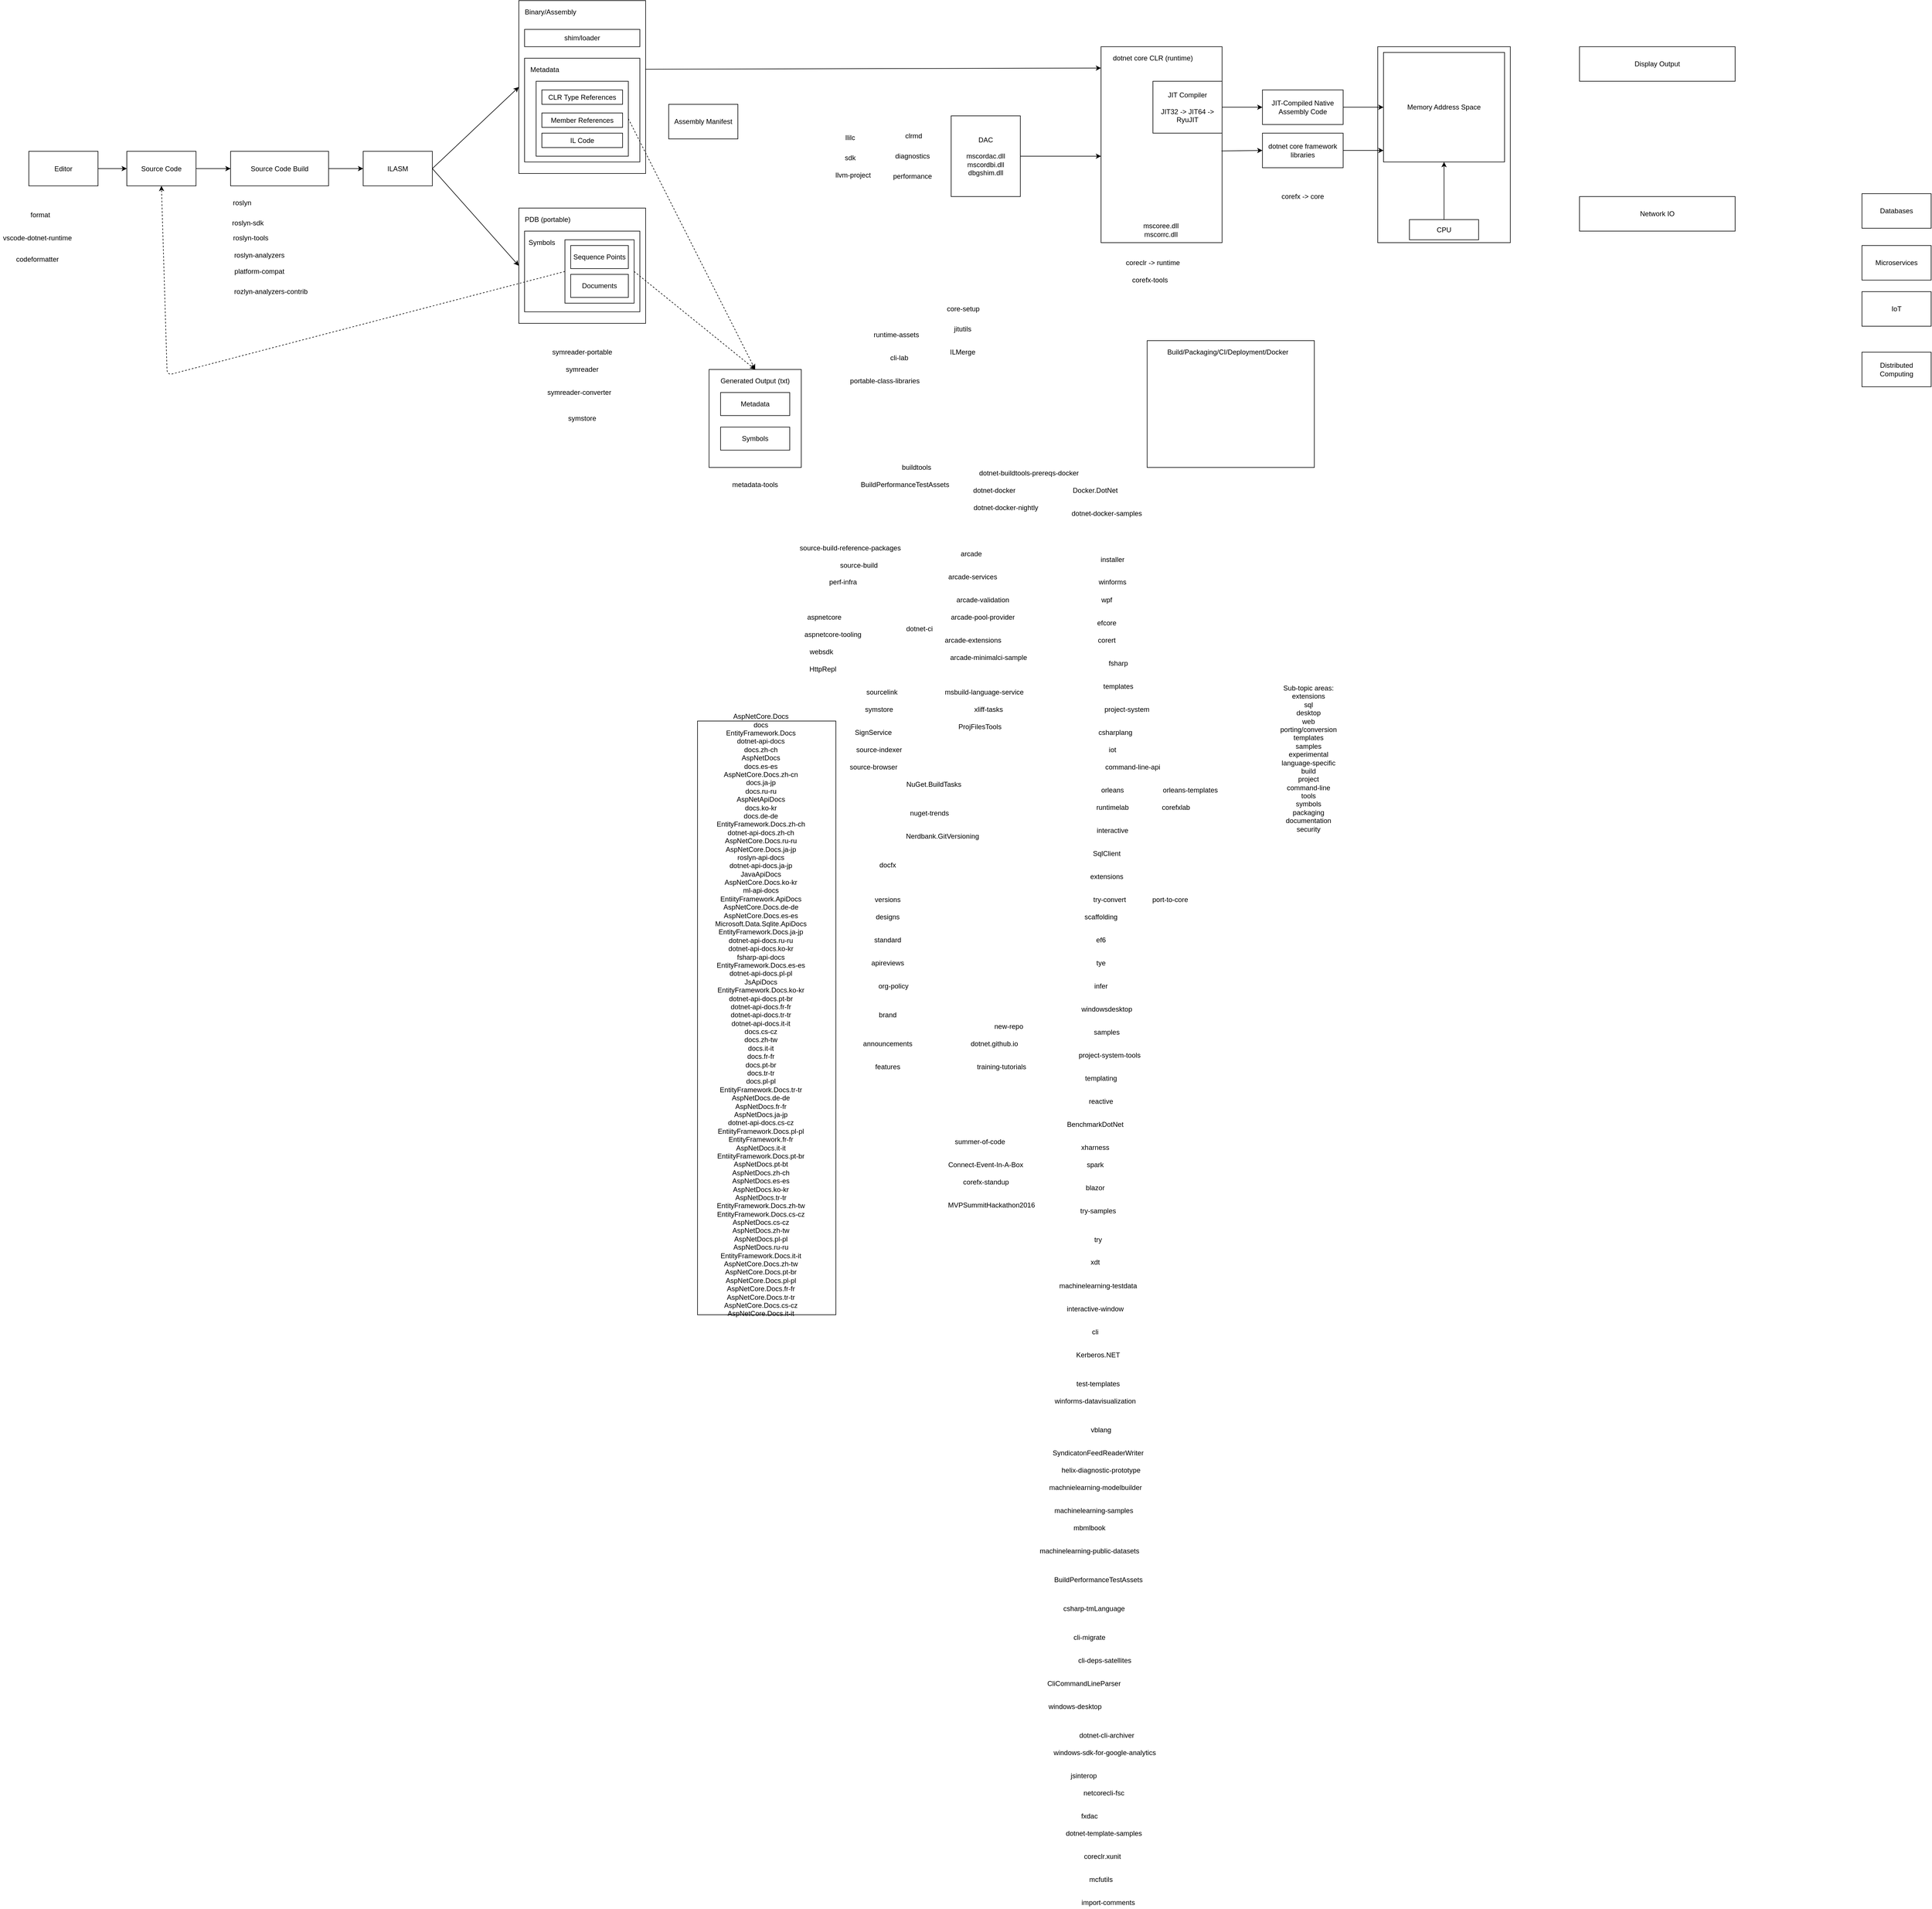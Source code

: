 <mxfile version="12.4.2" type="device" pages="1"><diagram id="MCSVuB40MUfM39-_qYj8" name="Page-1"><mxGraphModel dx="4246" dy="630" grid="1" gridSize="10" guides="1" tooltips="1" connect="1" arrows="1" fold="1" page="1" pageScale="1" pageWidth="3300" pageHeight="2339" math="0" shadow="0"><root><mxCell id="0"/><mxCell id="1" parent="0"/><mxCell id="ASfSa3JjtXfdrCVjgkjR-31" value="" style="rounded=0;whiteSpace=wrap;html=1;" parent="1" vertex="1"><mxGeometry x="680" y="800" width="160" height="170" as="geometry"/></mxCell><mxCell id="Yzj3fPuAj37t6CbQTRJQ-1" value="&lt;br&gt;" style="rounded=0;whiteSpace=wrap;html=1;" parent="1" vertex="1"><mxGeometry x="350" y="160" width="220" height="300" as="geometry"/></mxCell><mxCell id="Yzj3fPuAj37t6CbQTRJQ-2" value="Binary/Assembly" style="text;html=1;strokeColor=none;fillColor=none;align=center;verticalAlign=middle;whiteSpace=wrap;rounded=0;" parent="1" vertex="1"><mxGeometry x="360" y="170" width="90" height="20" as="geometry"/></mxCell><mxCell id="Yzj3fPuAj37t6CbQTRJQ-3" value="" style="rounded=0;whiteSpace=wrap;html=1;" parent="1" vertex="1"><mxGeometry x="360" y="260" width="200" height="180" as="geometry"/></mxCell><mxCell id="Yzj3fPuAj37t6CbQTRJQ-4" value="symreader-portable" style="text;html=1;strokeColor=none;fillColor=none;align=center;verticalAlign=middle;whiteSpace=wrap;rounded=0;" parent="1" vertex="1"><mxGeometry x="390" y="760" width="140" height="20" as="geometry"/></mxCell><mxCell id="Yzj3fPuAj37t6CbQTRJQ-5" value="" style="rounded=0;whiteSpace=wrap;html=1;" parent="1" vertex="1"><mxGeometry x="350" y="520" width="220" height="200" as="geometry"/></mxCell><mxCell id="Yzj3fPuAj37t6CbQTRJQ-6" value="" style="rounded=0;whiteSpace=wrap;html=1;" parent="1" vertex="1"><mxGeometry x="1360" y="240" width="210" height="340" as="geometry"/></mxCell><mxCell id="Yzj3fPuAj37t6CbQTRJQ-7" value="dotnet core CLR (runtime)" style="text;html=1;strokeColor=none;fillColor=none;align=center;verticalAlign=middle;whiteSpace=wrap;rounded=0;" parent="1" vertex="1"><mxGeometry x="1370" y="250" width="160" height="20" as="geometry"/></mxCell><mxCell id="Yzj3fPuAj37t6CbQTRJQ-8" value="clrmd" style="text;html=1;strokeColor=none;fillColor=none;align=center;verticalAlign=middle;whiteSpace=wrap;rounded=0;" parent="1" vertex="1"><mxGeometry x="985" y="385" width="100" height="20" as="geometry"/></mxCell><mxCell id="Yzj3fPuAj37t6CbQTRJQ-9" value="DAC&lt;br&gt;&lt;br&gt;mscordac.dll&lt;br&gt;mscordbi.dll&lt;br&gt;dbgshim.dll" style="rounded=0;whiteSpace=wrap;html=1;" parent="1" vertex="1"><mxGeometry x="1100" y="360" width="120" height="140" as="geometry"/></mxCell><mxCell id="ASfSa3JjtXfdrCVjgkjR-1" value="" style="rounded=0;whiteSpace=wrap;html=1;" parent="1" vertex="1"><mxGeometry x="360" y="560" width="200" height="140" as="geometry"/></mxCell><mxCell id="ASfSa3JjtXfdrCVjgkjR-2" value="PDB (portable)" style="text;html=1;strokeColor=none;fillColor=none;align=center;verticalAlign=middle;whiteSpace=wrap;rounded=0;" parent="1" vertex="1"><mxGeometry x="350" y="530" width="100" height="20" as="geometry"/></mxCell><mxCell id="ASfSa3JjtXfdrCVjgkjR-3" value="Metadata" style="text;html=1;strokeColor=none;fillColor=none;align=center;verticalAlign=middle;whiteSpace=wrap;rounded=0;" parent="1" vertex="1"><mxGeometry x="370" y="270" width="50" height="20" as="geometry"/></mxCell><mxCell id="ASfSa3JjtXfdrCVjgkjR-4" value="Symbols" style="text;html=1;strokeColor=none;fillColor=none;align=center;verticalAlign=middle;whiteSpace=wrap;rounded=0;" parent="1" vertex="1"><mxGeometry x="370" y="570" width="40" height="20" as="geometry"/></mxCell><mxCell id="ASfSa3JjtXfdrCVjgkjR-7" value="roslyn" style="text;html=1;strokeColor=none;fillColor=none;align=center;verticalAlign=middle;whiteSpace=wrap;rounded=0;" parent="1" vertex="1"><mxGeometry x="-150" y="501" width="40" height="20" as="geometry"/></mxCell><mxCell id="ASfSa3JjtXfdrCVjgkjR-10" value="ILASM" style="rounded=0;whiteSpace=wrap;html=1;" parent="1" vertex="1"><mxGeometry x="80" y="421.5" width="120" height="60" as="geometry"/></mxCell><mxCell id="ASfSa3JjtXfdrCVjgkjR-11" value="" style="endArrow=classic;html=1;exitX=1;exitY=0.5;exitDx=0;exitDy=0;entryX=0;entryY=0.5;entryDx=0;entryDy=0;" parent="1" source="ASfSa3JjtXfdrCVjgkjR-10" target="Yzj3fPuAj37t6CbQTRJQ-1" edge="1"><mxGeometry width="50" height="50" relative="1" as="geometry"><mxPoint x="200" y="380" as="sourcePoint"/><mxPoint x="250" y="330" as="targetPoint"/></mxGeometry></mxCell><mxCell id="ASfSa3JjtXfdrCVjgkjR-12" value="" style="endArrow=classic;html=1;exitX=1;exitY=0.5;exitDx=0;exitDy=0;entryX=0;entryY=0.5;entryDx=0;entryDy=0;" parent="1" source="ASfSa3JjtXfdrCVjgkjR-10" target="Yzj3fPuAj37t6CbQTRJQ-5" edge="1"><mxGeometry width="50" height="50" relative="1" as="geometry"><mxPoint x="190" y="640" as="sourcePoint"/><mxPoint x="240" y="590" as="targetPoint"/></mxGeometry></mxCell><mxCell id="ASfSa3JjtXfdrCVjgkjR-13" value="metadata-tools" style="text;html=1;strokeColor=none;fillColor=none;align=center;verticalAlign=middle;whiteSpace=wrap;rounded=0;" parent="1" vertex="1"><mxGeometry x="710" y="990" width="100" height="20" as="geometry"/></mxCell><mxCell id="ASfSa3JjtXfdrCVjgkjR-14" value="symreader" style="text;html=1;strokeColor=none;fillColor=none;align=center;verticalAlign=middle;whiteSpace=wrap;rounded=0;" parent="1" vertex="1"><mxGeometry x="420" y="790" width="80" height="20" as="geometry"/></mxCell><mxCell id="ASfSa3JjtXfdrCVjgkjR-15" value="Source Code" style="rounded=0;whiteSpace=wrap;html=1;" parent="1" vertex="1"><mxGeometry x="-330" y="421.5" width="120" height="60" as="geometry"/></mxCell><mxCell id="ASfSa3JjtXfdrCVjgkjR-16" value="" style="endArrow=classic;html=1;exitX=1;exitY=0.5;exitDx=0;exitDy=0;entryX=0;entryY=0.5;entryDx=0;entryDy=0;" parent="1" source="ASfSa3JjtXfdrCVjgkjR-15" target="1J_O-ZmqL0qOSBfaC2dY-19" edge="1"><mxGeometry width="50" height="50" relative="1" as="geometry"><mxPoint y="590" as="sourcePoint"/><mxPoint x="-150" y="450" as="targetPoint"/></mxGeometry></mxCell><mxCell id="ASfSa3JjtXfdrCVjgkjR-20" value="" style="group" parent="1" vertex="1" connectable="0"><mxGeometry x="430" y="575" width="120" height="110" as="geometry"/></mxCell><mxCell id="ASfSa3JjtXfdrCVjgkjR-19" value="" style="rounded=0;whiteSpace=wrap;html=1;" parent="ASfSa3JjtXfdrCVjgkjR-20" vertex="1"><mxGeometry width="120" height="110" as="geometry"/></mxCell><mxCell id="ASfSa3JjtXfdrCVjgkjR-17" value="Sequence Points" style="rounded=0;whiteSpace=wrap;html=1;" parent="ASfSa3JjtXfdrCVjgkjR-20" vertex="1"><mxGeometry x="10" y="10" width="100" height="40" as="geometry"/></mxCell><mxCell id="ASfSa3JjtXfdrCVjgkjR-18" value="Documents" style="rounded=0;whiteSpace=wrap;html=1;" parent="ASfSa3JjtXfdrCVjgkjR-20" vertex="1"><mxGeometry x="10" y="60" width="100" height="40" as="geometry"/></mxCell><mxCell id="ASfSa3JjtXfdrCVjgkjR-21" value="" style="endArrow=classic;html=1;exitX=0;exitY=0.5;exitDx=0;exitDy=0;entryX=0.5;entryY=1;entryDx=0;entryDy=0;dashed=1;" parent="1" source="ASfSa3JjtXfdrCVjgkjR-19" target="ASfSa3JjtXfdrCVjgkjR-15" edge="1"><mxGeometry width="50" height="50" relative="1" as="geometry"><mxPoint x="80" y="700" as="sourcePoint"/><mxPoint x="130" y="650" as="targetPoint"/><Array as="points"><mxPoint x="-260" y="810"/></Array></mxGeometry></mxCell><mxCell id="ASfSa3JjtXfdrCVjgkjR-26" value="" style="group" parent="1" vertex="1" connectable="0"><mxGeometry x="380" y="300" width="160" height="130" as="geometry"/></mxCell><mxCell id="ASfSa3JjtXfdrCVjgkjR-25" value="" style="rounded=0;whiteSpace=wrap;html=1;" parent="ASfSa3JjtXfdrCVjgkjR-26" vertex="1"><mxGeometry width="160" height="130" as="geometry"/></mxCell><mxCell id="ASfSa3JjtXfdrCVjgkjR-22" value="CLR Type References" style="rounded=0;whiteSpace=wrap;html=1;" parent="ASfSa3JjtXfdrCVjgkjR-26" vertex="1"><mxGeometry x="10" y="15" width="140" height="25" as="geometry"/></mxCell><mxCell id="ASfSa3JjtXfdrCVjgkjR-23" value="Member References" style="rounded=0;whiteSpace=wrap;html=1;" parent="ASfSa3JjtXfdrCVjgkjR-26" vertex="1"><mxGeometry x="10" y="55" width="140" height="25" as="geometry"/></mxCell><mxCell id="ASfSa3JjtXfdrCVjgkjR-24" value="IL Code" style="rounded=0;whiteSpace=wrap;html=1;" parent="ASfSa3JjtXfdrCVjgkjR-26" vertex="1"><mxGeometry x="10" y="90" width="140" height="25" as="geometry"/></mxCell><mxCell id="ASfSa3JjtXfdrCVjgkjR-27" value="Editor" style="rounded=0;whiteSpace=wrap;html=1;" parent="1" vertex="1"><mxGeometry x="-500" y="421.5" width="120" height="60" as="geometry"/></mxCell><mxCell id="ASfSa3JjtXfdrCVjgkjR-28" value="" style="endArrow=classic;html=1;exitX=1;exitY=0.5;exitDx=0;exitDy=0;entryX=0;entryY=0.5;entryDx=0;entryDy=0;" parent="1" source="ASfSa3JjtXfdrCVjgkjR-27" target="ASfSa3JjtXfdrCVjgkjR-15" edge="1"><mxGeometry width="50" height="50" relative="1" as="geometry"><mxPoint x="-370" y="581.5" as="sourcePoint"/><mxPoint x="-320" y="531.5" as="targetPoint"/></mxGeometry></mxCell><mxCell id="ASfSa3JjtXfdrCVjgkjR-29" value="Metadata" style="rounded=0;whiteSpace=wrap;html=1;" parent="1" vertex="1"><mxGeometry x="700" y="840" width="120" height="40" as="geometry"/></mxCell><mxCell id="ASfSa3JjtXfdrCVjgkjR-30" value="Symbols" style="rounded=0;whiteSpace=wrap;html=1;" parent="1" vertex="1"><mxGeometry x="700" y="900" width="120" height="40" as="geometry"/></mxCell><mxCell id="ASfSa3JjtXfdrCVjgkjR-32" value="Generated Output (txt)" style="text;html=1;strokeColor=none;fillColor=none;align=center;verticalAlign=middle;whiteSpace=wrap;rounded=0;" parent="1" vertex="1"><mxGeometry x="690" y="810" width="140" height="20" as="geometry"/></mxCell><mxCell id="ASfSa3JjtXfdrCVjgkjR-33" value="" style="endArrow=classic;html=1;entryX=0.5;entryY=0;entryDx=0;entryDy=0;exitX=1;exitY=0.5;exitDx=0;exitDy=0;dashed=1;" parent="1" source="ASfSa3JjtXfdrCVjgkjR-19" target="ASfSa3JjtXfdrCVjgkjR-31" edge="1"><mxGeometry width="50" height="50" relative="1" as="geometry"><mxPoint x="650" y="740" as="sourcePoint"/><mxPoint x="700" y="690" as="targetPoint"/></mxGeometry></mxCell><mxCell id="ASfSa3JjtXfdrCVjgkjR-34" value="" style="endArrow=classic;html=1;exitX=1;exitY=0.5;exitDx=0;exitDy=0;entryX=0.5;entryY=0;entryDx=0;entryDy=0;dashed=1;" parent="1" source="ASfSa3JjtXfdrCVjgkjR-25" target="ASfSa3JjtXfdrCVjgkjR-31" edge="1"><mxGeometry width="50" height="50" relative="1" as="geometry"><mxPoint x="700" y="650" as="sourcePoint"/><mxPoint x="750" y="600" as="targetPoint"/></mxGeometry></mxCell><mxCell id="ASfSa3JjtXfdrCVjgkjR-37" value="coreclr -&amp;gt; runtime" style="text;html=1;strokeColor=none;fillColor=none;align=center;verticalAlign=middle;whiteSpace=wrap;rounded=0;" parent="1" vertex="1"><mxGeometry x="1400" y="605" width="100" height="20" as="geometry"/></mxCell><mxCell id="ASfSa3JjtXfdrCVjgkjR-38" value="corefx -&amp;gt; core" style="text;html=1;strokeColor=none;fillColor=none;align=center;verticalAlign=middle;whiteSpace=wrap;rounded=0;" parent="1" vertex="1"><mxGeometry x="1665" y="490" width="90" height="20" as="geometry"/></mxCell><mxCell id="ASfSa3JjtXfdrCVjgkjR-39" value="sdk" style="text;html=1;strokeColor=none;fillColor=none;align=center;verticalAlign=middle;whiteSpace=wrap;rounded=0;" parent="1" vertex="1"><mxGeometry x="904.5" y="422.5" width="40" height="20" as="geometry"/></mxCell><mxCell id="ASfSa3JjtXfdrCVjgkjR-40" value="roslyn-sdk" style="text;html=1;strokeColor=none;fillColor=none;align=center;verticalAlign=middle;whiteSpace=wrap;rounded=0;" parent="1" vertex="1"><mxGeometry x="-150" y="536" width="60" height="20" as="geometry"/></mxCell><mxCell id="ASfSa3JjtXfdrCVjgkjR-43" value="diagnostics" style="text;html=1;strokeColor=none;fillColor=none;align=center;verticalAlign=middle;whiteSpace=wrap;rounded=0;" parent="1" vertex="1"><mxGeometry x="1012.5" y="425" width="40" height="10" as="geometry"/></mxCell><mxCell id="ASfSa3JjtXfdrCVjgkjR-44" value="llvm-project" style="text;html=1;strokeColor=none;fillColor=none;align=center;verticalAlign=middle;whiteSpace=wrap;rounded=0;" parent="1" vertex="1"><mxGeometry x="890" y="452.5" width="80" height="20" as="geometry"/></mxCell><mxCell id="ASfSa3JjtXfdrCVjgkjR-45" value="roslyn-tools" style="text;html=1;strokeColor=none;fillColor=none;align=center;verticalAlign=middle;whiteSpace=wrap;rounded=0;" parent="1" vertex="1"><mxGeometry x="-150" y="561.5" width="70" height="20" as="geometry"/></mxCell><mxCell id="ASfSa3JjtXfdrCVjgkjR-46" value="corefx-tools" style="text;html=1;strokeColor=none;fillColor=none;align=center;verticalAlign=middle;whiteSpace=wrap;rounded=0;" parent="1" vertex="1"><mxGeometry x="1405" y="635" width="80" height="20" as="geometry"/></mxCell><mxCell id="ASfSa3JjtXfdrCVjgkjR-47" value="symstore" style="text;html=1;strokeColor=none;fillColor=none;align=center;verticalAlign=middle;whiteSpace=wrap;rounded=0;" parent="1" vertex="1"><mxGeometry x="440" y="875" width="40" height="20" as="geometry"/></mxCell><mxCell id="ASfSa3JjtXfdrCVjgkjR-48" value="arcade" style="text;html=1;strokeColor=none;fillColor=none;align=center;verticalAlign=middle;whiteSpace=wrap;rounded=0;" parent="1" vertex="1"><mxGeometry x="1100" y="1110" width="70" height="20" as="geometry"/></mxCell><mxCell id="ASfSa3JjtXfdrCVjgkjR-49" value="source-build" style="text;html=1;strokeColor=none;fillColor=none;align=center;verticalAlign=middle;whiteSpace=wrap;rounded=0;" parent="1" vertex="1"><mxGeometry x="900" y="1130" width="80" height="20" as="geometry"/></mxCell><mxCell id="ASfSa3JjtXfdrCVjgkjR-50" value="dotnet-buildtools-prereqs-docker" style="text;html=1;strokeColor=none;fillColor=none;align=center;verticalAlign=middle;whiteSpace=wrap;rounded=0;" parent="1" vertex="1"><mxGeometry x="1130" y="970" width="210" height="20" as="geometry"/></mxCell><mxCell id="ASfSa3JjtXfdrCVjgkjR-51" value="dotnet-docker" style="text;html=1;strokeColor=none;fillColor=none;align=center;verticalAlign=middle;whiteSpace=wrap;rounded=0;" parent="1" vertex="1"><mxGeometry x="1130" y="1000" width="90" height="20" as="geometry"/></mxCell><mxCell id="ASfSa3JjtXfdrCVjgkjR-52" value="dotnet-docker-nightly" style="text;html=1;strokeColor=none;fillColor=none;align=center;verticalAlign=middle;whiteSpace=wrap;rounded=0;" parent="1" vertex="1"><mxGeometry x="1130" y="1030" width="130" height="20" as="geometry"/></mxCell><mxCell id="ASfSa3JjtXfdrCVjgkjR-53" value="arcade-services" style="text;html=1;strokeColor=none;fillColor=none;align=center;verticalAlign=middle;whiteSpace=wrap;rounded=0;" parent="1" vertex="1"><mxGeometry x="1085" y="1150" width="105" height="20" as="geometry"/></mxCell><mxCell id="ASfSa3JjtXfdrCVjgkjR-54" value="arcade-validation" style="text;html=1;strokeColor=none;fillColor=none;align=center;verticalAlign=middle;whiteSpace=wrap;rounded=0;" parent="1" vertex="1"><mxGeometry x="1090" y="1190" width="130" height="20" as="geometry"/></mxCell><mxCell id="ASfSa3JjtXfdrCVjgkjR-55" value="arcade-pool-provider" style="text;html=1;strokeColor=none;fillColor=none;align=center;verticalAlign=middle;whiteSpace=wrap;rounded=0;" parent="1" vertex="1"><mxGeometry x="1090" y="1220" width="130" height="20" as="geometry"/></mxCell><mxCell id="ASfSa3JjtXfdrCVjgkjR-56" value="arcade-extensions" style="text;html=1;strokeColor=none;fillColor=none;align=center;verticalAlign=middle;whiteSpace=wrap;rounded=0;" parent="1" vertex="1"><mxGeometry x="1067.5" y="1260" width="140" height="20" as="geometry"/></mxCell><mxCell id="ASfSa3JjtXfdrCVjgkjR-57" value="Docker.DotNet" style="text;html=1;strokeColor=none;fillColor=none;align=center;verticalAlign=middle;whiteSpace=wrap;rounded=0;" parent="1" vertex="1"><mxGeometry x="1300" y="1000" width="100" height="20" as="geometry"/></mxCell><mxCell id="ASfSa3JjtXfdrCVjgkjR-58" value="dotnet-docker-samples" style="text;html=1;strokeColor=none;fillColor=none;align=center;verticalAlign=middle;whiteSpace=wrap;rounded=0;" parent="1" vertex="1"><mxGeometry x="1300" y="1040" width="140" height="20" as="geometry"/></mxCell><mxCell id="ASfSa3JjtXfdrCVjgkjR-59" value="arcade-minimalci-sample" style="text;html=1;strokeColor=none;fillColor=none;align=center;verticalAlign=middle;whiteSpace=wrap;rounded=0;" parent="1" vertex="1"><mxGeometry x="1090" y="1290" width="150" height="20" as="geometry"/></mxCell><mxCell id="ASfSa3JjtXfdrCVjgkjR-60" value="buildtools" style="text;html=1;strokeColor=none;fillColor=none;align=center;verticalAlign=middle;whiteSpace=wrap;rounded=0;" parent="1" vertex="1"><mxGeometry x="1020" y="960" width="40" height="20" as="geometry"/></mxCell><mxCell id="ASfSa3JjtXfdrCVjgkjR-61" value="NuGet.BuildTasks" style="text;html=1;strokeColor=none;fillColor=none;align=center;verticalAlign=middle;whiteSpace=wrap;rounded=0;" parent="1" vertex="1"><mxGeometry x="1020" y="1510" width="100" height="20" as="geometry"/></mxCell><mxCell id="ASfSa3JjtXfdrCVjgkjR-62" value="source-build-reference-packages" style="text;html=1;strokeColor=none;fillColor=none;align=center;verticalAlign=middle;whiteSpace=wrap;rounded=0;" parent="1" vertex="1"><mxGeometry x="830" y="1100" width="190" height="20" as="geometry"/></mxCell><mxCell id="ASfSa3JjtXfdrCVjgkjR-63" value="BuildPerformanceTestAssets" style="text;html=1;strokeColor=none;fillColor=none;align=center;verticalAlign=middle;whiteSpace=wrap;rounded=0;" parent="1" vertex="1"><mxGeometry x="970" y="990" width="100" height="20" as="geometry"/></mxCell><mxCell id="ASfSa3JjtXfdrCVjgkjR-64" value="aspnetcore" style="text;html=1;strokeColor=none;fillColor=none;align=center;verticalAlign=middle;whiteSpace=wrap;rounded=0;" parent="1" vertex="1"><mxGeometry x="830" y="1220" width="100" height="20" as="geometry"/></mxCell><mxCell id="ASfSa3JjtXfdrCVjgkjR-65" value="aspnetcore-tooling" style="text;html=1;strokeColor=none;fillColor=none;align=center;verticalAlign=middle;whiteSpace=wrap;rounded=0;" parent="1" vertex="1"><mxGeometry x="840" y="1250" width="110" height="20" as="geometry"/></mxCell><mxCell id="ASfSa3JjtXfdrCVjgkjR-66" value="websdk" style="text;html=1;strokeColor=none;fillColor=none;align=center;verticalAlign=middle;whiteSpace=wrap;rounded=0;" parent="1" vertex="1"><mxGeometry x="840" y="1280" width="70" height="20" as="geometry"/></mxCell><mxCell id="ASfSa3JjtXfdrCVjgkjR-67" value="HttpRepl" style="text;html=1;strokeColor=none;fillColor=none;align=center;verticalAlign=middle;whiteSpace=wrap;rounded=0;" parent="1" vertex="1"><mxGeometry x="840" y="1310" width="75" height="20" as="geometry"/></mxCell><mxCell id="ASfSa3JjtXfdrCVjgkjR-68" value="" style="rounded=0;whiteSpace=wrap;html=1;" parent="1" vertex="1"><mxGeometry x="660" y="1410" width="240" height="1030" as="geometry"/></mxCell><mxCell id="ASfSa3JjtXfdrCVjgkjR-69" value="AspNetCore.Docs&lt;br&gt;docs&lt;br&gt;EntityFramework.Docs&lt;br&gt;dotnet-api-docs&lt;br&gt;docs.zh-ch&lt;br&gt;AspNetDocs&lt;br&gt;docs.es-es&lt;br&gt;AspNetCore.Docs.zh-cn&lt;br&gt;docs.ja-jp&lt;br&gt;docs.ru-ru&lt;br&gt;AspNetApiDocs&lt;br&gt;docs.ko-kr&lt;br&gt;docs.de-de&lt;br&gt;EntityFramework.Docs.zh-ch&lt;br&gt;dotnet-api-docs.zh-ch&lt;br&gt;AspNetCore.Docs.ru-ru&lt;br&gt;AspNetCore.Docs.ja-jp&lt;br&gt;roslyn-api-docs&lt;br&gt;dotnet-api-docs.ja-jp&lt;br&gt;JavaApiDocs&lt;br&gt;AspNetCore.Docs.ko-kr&lt;br&gt;ml-api-docs&lt;br&gt;EntiityFramework.ApiDocs&lt;br&gt;AspNetCore.Docs.de-de&lt;br&gt;AspNetCore.Docs.es-es&lt;br&gt;Microsoft.Data.Sqlite.ApiDocs&lt;br&gt;EntityFramework.Docs.ja-jp&lt;br&gt;dotnet-api-docs.ru-ru&lt;br&gt;dotnet-api-docs.ko-kr&lt;br&gt;fsharp-api-docs&lt;br&gt;EntityFramework.Docs.es-es&lt;br&gt;dotnet-api-docs.pl-pl&lt;br&gt;JsApiDocs&lt;br&gt;EntityFramework.Docs.ko-kr&lt;br&gt;dotnet-api-docs.pt-br&lt;br&gt;dotnet-api-docs.fr-fr&lt;br&gt;dotnet-api-docs.tr-tr&lt;br&gt;dotnet-api-docs.it-it&lt;br&gt;docs.cs-cz&lt;br&gt;docs.zh-tw&lt;br&gt;docs.it-it&lt;br&gt;docs.fr-fr&lt;br&gt;docs.pt-br&lt;br&gt;docs.tr-tr&lt;br&gt;docs.pl-pl&lt;br&gt;EntityFramework.Docs.tr-tr&lt;br&gt;AspNetDocs.de-de&lt;br&gt;AspNetDocs.fr-fr&lt;br&gt;AspNetDocs.ja-jp&lt;br&gt;dotnet-api-docs.cs-cz&lt;br&gt;EntiityFramework.Docs.pl-pl&lt;br&gt;EntityFramework.fr-fr&lt;br&gt;AspNetDocs.it-it&lt;br&gt;EntiityFramework.Docs.pt-br&lt;br&gt;AspNetDocs.pt-bt&lt;br&gt;AspNetDocs.zh-ch&lt;br&gt;AspNetDocs.es-es&lt;br&gt;AspNetDocs.ko-kr&lt;br&gt;AspNetDocs.tr-tr&lt;br&gt;EntityFramework.Docs.zh-tw&lt;br&gt;EntityFramework.Docs.cs-cz&lt;br&gt;AspNetDocs.cs-cz&lt;br&gt;AspNetDocs.zh-tw&lt;br&gt;AspNetDocs.pl-pl&lt;br&gt;AspNetDocs.ru-ru&lt;br&gt;EntityFramework.Docs.it-it&lt;br&gt;AspNetCore.Docs.zh-tw&lt;br&gt;AspNetCore.Docs.pt-br&lt;br&gt;AspNetCore.Docs.pl-pl&lt;br&gt;AspNetCore.Docs.fr-fr&lt;br&gt;AspNetCore.Docs.tr-tr&lt;br&gt;AspNetCore.Docs.cs-cz&lt;br&gt;AspNetCore.Docs.it-it" style="text;html=1;strokeColor=none;fillColor=none;align=center;verticalAlign=middle;whiteSpace=wrap;rounded=0;" parent="1" vertex="1"><mxGeometry x="680" y="1430" width="180" height="980" as="geometry"/></mxCell><mxCell id="ASfSa3JjtXfdrCVjgkjR-70" value="docfx" style="text;html=1;strokeColor=none;fillColor=none;align=center;verticalAlign=middle;whiteSpace=wrap;rounded=0;" parent="1" vertex="1"><mxGeometry x="970" y="1650" width="40" height="20" as="geometry"/></mxCell><mxCell id="ASfSa3JjtXfdrCVjgkjR-71" value="installer" style="text;html=1;strokeColor=none;fillColor=none;align=center;verticalAlign=middle;whiteSpace=wrap;rounded=0;" parent="1" vertex="1"><mxGeometry x="1360" y="1120" width="40" height="20" as="geometry"/></mxCell><mxCell id="ASfSa3JjtXfdrCVjgkjR-72" value="winforms" style="text;html=1;strokeColor=none;fillColor=none;align=center;verticalAlign=middle;whiteSpace=wrap;rounded=0;" parent="1" vertex="1"><mxGeometry x="1360" y="1159" width="40" height="20" as="geometry"/></mxCell><mxCell id="ASfSa3JjtXfdrCVjgkjR-73" value="wpf" style="text;html=1;strokeColor=none;fillColor=none;align=center;verticalAlign=middle;whiteSpace=wrap;rounded=0;" parent="1" vertex="1"><mxGeometry x="1350" y="1190" width="40" height="20" as="geometry"/></mxCell><mxCell id="ASfSa3JjtXfdrCVjgkjR-74" value="efcore" style="text;html=1;strokeColor=none;fillColor=none;align=center;verticalAlign=middle;whiteSpace=wrap;rounded=0;" parent="1" vertex="1"><mxGeometry x="1350" y="1230" width="40" height="20" as="geometry"/></mxCell><mxCell id="ASfSa3JjtXfdrCVjgkjR-75" value="corert" style="text;html=1;strokeColor=none;fillColor=none;align=center;verticalAlign=middle;whiteSpace=wrap;rounded=0;" parent="1" vertex="1"><mxGeometry x="1350" y="1260" width="40" height="20" as="geometry"/></mxCell><mxCell id="ASfSa3JjtXfdrCVjgkjR-76" value="msbuild-language-service" style="text;html=1;strokeColor=none;fillColor=none;align=center;verticalAlign=middle;whiteSpace=wrap;rounded=0;" parent="1" vertex="1"><mxGeometry x="1085" y="1350" width="145" height="20" as="geometry"/></mxCell><mxCell id="ASfSa3JjtXfdrCVjgkjR-77" value="roslyn-analyzers" style="text;html=1;strokeColor=none;fillColor=none;align=center;verticalAlign=middle;whiteSpace=wrap;rounded=0;" parent="1" vertex="1"><mxGeometry x="-150" y="591.5" width="100" height="20" as="geometry"/></mxCell><mxCell id="ASfSa3JjtXfdrCVjgkjR-78" value="fsharp" style="text;html=1;strokeColor=none;fillColor=none;align=center;verticalAlign=middle;whiteSpace=wrap;rounded=0;" parent="1" vertex="1"><mxGeometry x="1350" y="1300" width="80" height="20" as="geometry"/></mxCell><mxCell id="ASfSa3JjtXfdrCVjgkjR-79" value="templates" style="text;html=1;strokeColor=none;fillColor=none;align=center;verticalAlign=middle;whiteSpace=wrap;rounded=0;" parent="1" vertex="1"><mxGeometry x="1350" y="1340" width="80" height="20" as="geometry"/></mxCell><mxCell id="ASfSa3JjtXfdrCVjgkjR-80" value="project-system" style="text;html=1;strokeColor=none;fillColor=none;align=center;verticalAlign=middle;whiteSpace=wrap;rounded=0;" parent="1" vertex="1"><mxGeometry x="1350" y="1380" width="110" height="20" as="geometry"/></mxCell><mxCell id="ASfSa3JjtXfdrCVjgkjR-81" value="csharplang" style="text;html=1;strokeColor=none;fillColor=none;align=center;verticalAlign=middle;whiteSpace=wrap;rounded=0;" parent="1" vertex="1"><mxGeometry x="1350" y="1420" width="70" height="20" as="geometry"/></mxCell><mxCell id="ASfSa3JjtXfdrCVjgkjR-82" value="versions" style="text;html=1;strokeColor=none;fillColor=none;align=center;verticalAlign=middle;whiteSpace=wrap;rounded=0;" parent="1" vertex="1"><mxGeometry x="970" y="1710" width="40" height="20" as="geometry"/></mxCell><mxCell id="ASfSa3JjtXfdrCVjgkjR-83" value="nuget-trends" style="text;html=1;strokeColor=none;fillColor=none;align=center;verticalAlign=middle;whiteSpace=wrap;rounded=0;" parent="1" vertex="1"><mxGeometry x="1020" y="1560" width="85" height="20" as="geometry"/></mxCell><mxCell id="ASfSa3JjtXfdrCVjgkjR-84" value="iot" style="text;html=1;strokeColor=none;fillColor=none;align=center;verticalAlign=middle;whiteSpace=wrap;rounded=0;" parent="1" vertex="1"><mxGeometry x="1350" y="1450" width="60" height="20" as="geometry"/></mxCell><mxCell id="ASfSa3JjtXfdrCVjgkjR-85" value="command-line-api" style="text;html=1;strokeColor=none;fillColor=none;align=center;verticalAlign=middle;whiteSpace=wrap;rounded=0;" parent="1" vertex="1"><mxGeometry x="1360" y="1480" width="110" height="20" as="geometry"/></mxCell><mxCell id="ASfSa3JjtXfdrCVjgkjR-86" value="orleans" style="text;html=1;strokeColor=none;fillColor=none;align=center;verticalAlign=middle;whiteSpace=wrap;rounded=0;" parent="1" vertex="1"><mxGeometry x="1360" y="1520" width="40" height="20" as="geometry"/></mxCell><mxCell id="ASfSa3JjtXfdrCVjgkjR-87" value="runtimelab" style="text;html=1;strokeColor=none;fillColor=none;align=center;verticalAlign=middle;whiteSpace=wrap;rounded=0;" parent="1" vertex="1"><mxGeometry x="1360" y="1550" width="40" height="20" as="geometry"/></mxCell><mxCell id="ASfSa3JjtXfdrCVjgkjR-88" value="interactive" style="text;html=1;strokeColor=none;fillColor=none;align=center;verticalAlign=middle;whiteSpace=wrap;rounded=0;" parent="1" vertex="1"><mxGeometry x="1350" y="1590" width="60" height="20" as="geometry"/></mxCell><mxCell id="ASfSa3JjtXfdrCVjgkjR-89" value="SqlClient" style="text;html=1;strokeColor=none;fillColor=none;align=center;verticalAlign=middle;whiteSpace=wrap;rounded=0;" parent="1" vertex="1"><mxGeometry x="1350" y="1630" width="40" height="20" as="geometry"/></mxCell><mxCell id="ASfSa3JjtXfdrCVjgkjR-90" value="performance" style="text;html=1;strokeColor=none;fillColor=none;align=center;verticalAlign=middle;whiteSpace=wrap;rounded=0;" parent="1" vertex="1"><mxGeometry x="1012.5" y="455" width="40" height="20" as="geometry"/></mxCell><mxCell id="ASfSa3JjtXfdrCVjgkjR-91" value="format" style="text;html=1;strokeColor=none;fillColor=none;align=center;verticalAlign=middle;whiteSpace=wrap;rounded=0;" parent="1" vertex="1"><mxGeometry x="-500" y="521.5" width="40" height="20" as="geometry"/></mxCell><mxCell id="ASfSa3JjtXfdrCVjgkjR-93" value="extensions" style="text;html=1;strokeColor=none;fillColor=none;align=center;verticalAlign=middle;whiteSpace=wrap;rounded=0;" parent="1" vertex="1"><mxGeometry x="1350" y="1670" width="40" height="20" as="geometry"/></mxCell><mxCell id="ASfSa3JjtXfdrCVjgkjR-94" value="try-convert" style="text;html=1;strokeColor=none;fillColor=none;align=center;verticalAlign=middle;whiteSpace=wrap;rounded=0;" parent="1" vertex="1"><mxGeometry x="1340" y="1710" width="70" height="20" as="geometry"/></mxCell><mxCell id="ASfSa3JjtXfdrCVjgkjR-95" value="scaffolding" style="text;html=1;strokeColor=none;fillColor=none;align=center;verticalAlign=middle;whiteSpace=wrap;rounded=0;" parent="1" vertex="1"><mxGeometry x="1340" y="1740" width="40" height="20" as="geometry"/></mxCell><mxCell id="ASfSa3JjtXfdrCVjgkjR-96" value="ef6" style="text;html=1;strokeColor=none;fillColor=none;align=center;verticalAlign=middle;whiteSpace=wrap;rounded=0;" parent="1" vertex="1"><mxGeometry x="1340" y="1780" width="40" height="20" as="geometry"/></mxCell><mxCell id="ASfSa3JjtXfdrCVjgkjR-97" value="tye" style="text;html=1;strokeColor=none;fillColor=none;align=center;verticalAlign=middle;whiteSpace=wrap;rounded=0;" parent="1" vertex="1"><mxGeometry x="1340" y="1820" width="40" height="20" as="geometry"/></mxCell><mxCell id="ASfSa3JjtXfdrCVjgkjR-98" value="runtime-assets" style="text;html=1;strokeColor=none;fillColor=none;align=center;verticalAlign=middle;whiteSpace=wrap;rounded=0;" parent="1" vertex="1"><mxGeometry x="960" y="730" width="90" height="20" as="geometry"/></mxCell><mxCell id="ASfSa3JjtXfdrCVjgkjR-99" value="designs" style="text;html=1;strokeColor=none;fillColor=none;align=center;verticalAlign=middle;whiteSpace=wrap;rounded=0;" parent="1" vertex="1"><mxGeometry x="970" y="1740" width="40" height="20" as="geometry"/></mxCell><mxCell id="ASfSa3JjtXfdrCVjgkjR-100" value="infer" style="text;html=1;strokeColor=none;fillColor=none;align=center;verticalAlign=middle;whiteSpace=wrap;rounded=0;" parent="1" vertex="1"><mxGeometry x="1340" y="1860" width="40" height="20" as="geometry"/></mxCell><mxCell id="ASfSa3JjtXfdrCVjgkjR-101" value="windowsdesktop" style="text;html=1;strokeColor=none;fillColor=none;align=center;verticalAlign=middle;whiteSpace=wrap;rounded=0;" parent="1" vertex="1"><mxGeometry x="1350" y="1900" width="40" height="20" as="geometry"/></mxCell><mxCell id="ASfSa3JjtXfdrCVjgkjR-102" value="samples" style="text;html=1;strokeColor=none;fillColor=none;align=center;verticalAlign=middle;whiteSpace=wrap;rounded=0;" parent="1" vertex="1"><mxGeometry x="1350" y="1940" width="40" height="20" as="geometry"/></mxCell><mxCell id="ASfSa3JjtXfdrCVjgkjR-103" value="corefxlab" style="text;html=1;strokeColor=none;fillColor=none;align=center;verticalAlign=middle;whiteSpace=wrap;rounded=0;" parent="1" vertex="1"><mxGeometry x="1470" y="1550" width="40" height="20" as="geometry"/></mxCell><mxCell id="ASfSa3JjtXfdrCVjgkjR-105" value="xliff-tasks" style="text;html=1;strokeColor=none;fillColor=none;align=center;verticalAlign=middle;whiteSpace=wrap;rounded=0;" parent="1" vertex="1"><mxGeometry x="1130" y="1380" width="70" height="20" as="geometry"/></mxCell><mxCell id="ASfSa3JjtXfdrCVjgkjR-106" value="project-system-tools" style="text;html=1;strokeColor=none;fillColor=none;align=center;verticalAlign=middle;whiteSpace=wrap;rounded=0;" parent="1" vertex="1"><mxGeometry x="1310" y="1980" width="130" height="20" as="geometry"/></mxCell><mxCell id="ASfSa3JjtXfdrCVjgkjR-107" value="platform-compat" style="text;html=1;strokeColor=none;fillColor=none;align=center;verticalAlign=middle;whiteSpace=wrap;rounded=0;" parent="1" vertex="1"><mxGeometry x="-150" y="620" width="100" height="20" as="geometry"/></mxCell><mxCell id="ASfSa3JjtXfdrCVjgkjR-108" value="templating" style="text;html=1;strokeColor=none;fillColor=none;align=center;verticalAlign=middle;whiteSpace=wrap;rounded=0;" parent="1" vertex="1"><mxGeometry x="1340" y="2020" width="40" height="20" as="geometry"/></mxCell><mxCell id="ASfSa3JjtXfdrCVjgkjR-109" value="standard" style="text;html=1;strokeColor=none;fillColor=none;align=center;verticalAlign=middle;whiteSpace=wrap;rounded=0;" parent="1" vertex="1"><mxGeometry x="970" y="1780" width="40" height="20" as="geometry"/></mxCell><mxCell id="ASfSa3JjtXfdrCVjgkjR-110" value="reactive" style="text;html=1;strokeColor=none;fillColor=none;align=center;verticalAlign=middle;whiteSpace=wrap;rounded=0;" parent="1" vertex="1"><mxGeometry x="1340" y="2060" width="40" height="20" as="geometry"/></mxCell><mxCell id="ASfSa3JjtXfdrCVjgkjR-111" value="BenchmarkDotNet" style="text;html=1;strokeColor=none;fillColor=none;align=center;verticalAlign=middle;whiteSpace=wrap;rounded=0;" parent="1" vertex="1"><mxGeometry x="1330" y="2100" width="40" height="20" as="geometry"/></mxCell><mxCell id="ASfSa3JjtXfdrCVjgkjR-112" value="try-samples" style="text;html=1;strokeColor=none;fillColor=none;align=center;verticalAlign=middle;whiteSpace=wrap;rounded=0;" parent="1" vertex="1"><mxGeometry x="1320" y="2250" width="70" height="20" as="geometry"/></mxCell><mxCell id="ASfSa3JjtXfdrCVjgkjR-113" value="xharness" style="text;html=1;strokeColor=none;fillColor=none;align=center;verticalAlign=middle;whiteSpace=wrap;rounded=0;" parent="1" vertex="1"><mxGeometry x="1330" y="2140" width="40" height="20" as="geometry"/></mxCell><mxCell id="ASfSa3JjtXfdrCVjgkjR-114" value="spark" style="text;html=1;strokeColor=none;fillColor=none;align=center;verticalAlign=middle;whiteSpace=wrap;rounded=0;" parent="1" vertex="1"><mxGeometry x="1330" y="2170" width="40" height="20" as="geometry"/></mxCell><mxCell id="ASfSa3JjtXfdrCVjgkjR-115" value="blazor" style="text;html=1;strokeColor=none;fillColor=none;align=center;verticalAlign=middle;whiteSpace=wrap;rounded=0;" parent="1" vertex="1"><mxGeometry x="1330" y="2210" width="40" height="20" as="geometry"/></mxCell><mxCell id="ASfSa3JjtXfdrCVjgkjR-116" value="apireviews" style="text;html=1;strokeColor=none;fillColor=none;align=center;verticalAlign=middle;whiteSpace=wrap;rounded=0;" parent="1" vertex="1"><mxGeometry x="970" y="1820" width="40" height="20" as="geometry"/></mxCell><mxCell id="ASfSa3JjtXfdrCVjgkjR-117" value="try" style="text;html=1;strokeColor=none;fillColor=none;align=center;verticalAlign=middle;whiteSpace=wrap;rounded=0;" parent="1" vertex="1"><mxGeometry x="1335" y="2300" width="40" height="20" as="geometry"/></mxCell><mxCell id="ASfSa3JjtXfdrCVjgkjR-118" value="sourcelink" style="text;html=1;strokeColor=none;fillColor=none;align=center;verticalAlign=middle;whiteSpace=wrap;rounded=0;" parent="1" vertex="1"><mxGeometry x="960" y="1350" width="40" height="20" as="geometry"/></mxCell><mxCell id="ASfSa3JjtXfdrCVjgkjR-119" value="xdt" style="text;html=1;strokeColor=none;fillColor=none;align=center;verticalAlign=middle;whiteSpace=wrap;rounded=0;" parent="1" vertex="1"><mxGeometry x="1330" y="2339" width="40" height="20" as="geometry"/></mxCell><mxCell id="ASfSa3JjtXfdrCVjgkjR-120" value="org-policy" style="text;html=1;strokeColor=none;fillColor=none;align=center;verticalAlign=middle;whiteSpace=wrap;rounded=0;" parent="1" vertex="1"><mxGeometry x="960" y="1860" width="80" height="20" as="geometry"/></mxCell><mxCell id="ASfSa3JjtXfdrCVjgkjR-121" value="machinelearning-testdata" style="text;html=1;strokeColor=none;fillColor=none;align=center;verticalAlign=middle;whiteSpace=wrap;rounded=0;" parent="1" vertex="1"><mxGeometry x="1285" y="2380" width="140" height="20" as="geometry"/></mxCell><mxCell id="ASfSa3JjtXfdrCVjgkjR-122" value="symstore" style="text;html=1;strokeColor=none;fillColor=none;align=center;verticalAlign=middle;whiteSpace=wrap;rounded=0;" parent="1" vertex="1"><mxGeometry x="940" y="1380" width="70" height="20" as="geometry"/></mxCell><mxCell id="ASfSa3JjtXfdrCVjgkjR-123" value="SignService" style="text;html=1;strokeColor=none;fillColor=none;align=center;verticalAlign=middle;whiteSpace=wrap;rounded=0;" parent="1" vertex="1"><mxGeometry x="945" y="1420" width="40" height="20" as="geometry"/></mxCell><mxCell id="ASfSa3JjtXfdrCVjgkjR-124" value="vscode-dotnet-runtime" style="text;html=1;strokeColor=none;fillColor=none;align=center;verticalAlign=middle;whiteSpace=wrap;rounded=0;" parent="1" vertex="1"><mxGeometry x="-550" y="561.5" width="130" height="20" as="geometry"/></mxCell><mxCell id="ASfSa3JjtXfdrCVjgkjR-125" value="ProjFilesTools" style="text;html=1;strokeColor=none;fillColor=none;align=center;verticalAlign=middle;whiteSpace=wrap;rounded=0;" parent="1" vertex="1"><mxGeometry x="1090" y="1410" width="120" height="20" as="geometry"/></mxCell><mxCell id="ASfSa3JjtXfdrCVjgkjR-128" value="Nerdbank.GitVersioning" style="text;html=1;strokeColor=none;fillColor=none;align=center;verticalAlign=middle;whiteSpace=wrap;rounded=0;" parent="1" vertex="1"><mxGeometry x="1040" y="1600" width="90" height="20" as="geometry"/></mxCell><mxCell id="ASfSa3JjtXfdrCVjgkjR-129" value="cli-lab" style="text;html=1;strokeColor=none;fillColor=none;align=center;verticalAlign=middle;whiteSpace=wrap;rounded=0;" parent="1" vertex="1"><mxGeometry x="990" y="770" width="40" height="20" as="geometry"/></mxCell><mxCell id="ASfSa3JjtXfdrCVjgkjR-130" value="symreader-converter" style="text;html=1;strokeColor=none;fillColor=none;align=center;verticalAlign=middle;whiteSpace=wrap;rounded=0;" parent="1" vertex="1"><mxGeometry x="390" y="830" width="130" height="20" as="geometry"/></mxCell><mxCell id="ASfSa3JjtXfdrCVjgkjR-131" value="interactive-window" style="text;html=1;strokeColor=none;fillColor=none;align=center;verticalAlign=middle;whiteSpace=wrap;rounded=0;" parent="1" vertex="1"><mxGeometry x="1290" y="2420" width="120" height="20" as="geometry"/></mxCell><mxCell id="ASfSa3JjtXfdrCVjgkjR-132" value="cli" style="text;html=1;strokeColor=none;fillColor=none;align=center;verticalAlign=middle;whiteSpace=wrap;rounded=0;" parent="1" vertex="1"><mxGeometry x="1330" y="2460" width="40" height="20" as="geometry"/></mxCell><mxCell id="ASfSa3JjtXfdrCVjgkjR-133" value="Kerberos.NET" style="text;html=1;strokeColor=none;fillColor=none;align=center;verticalAlign=middle;whiteSpace=wrap;rounded=0;" parent="1" vertex="1"><mxGeometry x="1335" y="2500" width="40" height="20" as="geometry"/></mxCell><mxCell id="ASfSa3JjtXfdrCVjgkjR-134" value="core-setup" style="text;html=1;strokeColor=none;fillColor=none;align=center;verticalAlign=middle;whiteSpace=wrap;rounded=0;" parent="1" vertex="1"><mxGeometry x="1091" y="685" width="60" height="20" as="geometry"/></mxCell><mxCell id="ASfSa3JjtXfdrCVjgkjR-135" value="jitutils" style="text;html=1;strokeColor=none;fillColor=none;align=center;verticalAlign=middle;whiteSpace=wrap;rounded=0;" parent="1" vertex="1"><mxGeometry x="1100" y="720" width="40" height="20" as="geometry"/></mxCell><mxCell id="ASfSa3JjtXfdrCVjgkjR-136" value="ILMerge" style="text;html=1;strokeColor=none;fillColor=none;align=center;verticalAlign=middle;whiteSpace=wrap;rounded=0;" parent="1" vertex="1"><mxGeometry x="1100" y="760" width="40" height="20" as="geometry"/></mxCell><mxCell id="ASfSa3JjtXfdrCVjgkjR-137" value="test-templates" style="text;html=1;strokeColor=none;fillColor=none;align=center;verticalAlign=middle;whiteSpace=wrap;rounded=0;" parent="1" vertex="1"><mxGeometry x="1305" y="2550" width="100" height="20" as="geometry"/></mxCell><mxCell id="ASfSa3JjtXfdrCVjgkjR-138" value="source-indexer" style="text;html=1;strokeColor=none;fillColor=none;align=center;verticalAlign=middle;whiteSpace=wrap;rounded=0;" parent="1" vertex="1"><mxGeometry x="925" y="1450" width="100" height="20" as="geometry"/></mxCell><mxCell id="ASfSa3JjtXfdrCVjgkjR-139" value="winforms-datavisualization" style="text;html=1;strokeColor=none;fillColor=none;align=center;verticalAlign=middle;whiteSpace=wrap;rounded=0;" parent="1" vertex="1"><mxGeometry x="1250" y="2580" width="200" height="20" as="geometry"/></mxCell><mxCell id="ASfSa3JjtXfdrCVjgkjR-140" value="codeformatter" style="text;html=1;strokeColor=none;fillColor=none;align=center;verticalAlign=middle;whiteSpace=wrap;rounded=0;" parent="1" vertex="1"><mxGeometry x="-535" y="598.5" width="100" height="20" as="geometry"/></mxCell><mxCell id="ASfSa3JjtXfdrCVjgkjR-141" value="vblang" style="text;html=1;strokeColor=none;fillColor=none;align=center;verticalAlign=middle;whiteSpace=wrap;rounded=0;" parent="1" vertex="1"><mxGeometry x="1340" y="2630" width="40" height="20" as="geometry"/></mxCell><mxCell id="ASfSa3JjtXfdrCVjgkjR-142" value="brand" style="text;html=1;strokeColor=none;fillColor=none;align=center;verticalAlign=middle;whiteSpace=wrap;rounded=0;" parent="1" vertex="1"><mxGeometry x="970" y="1910" width="40" height="20" as="geometry"/></mxCell><mxCell id="ASfSa3JjtXfdrCVjgkjR-143" value="SyndicatonFeedReaderWriter" style="text;html=1;strokeColor=none;fillColor=none;align=center;verticalAlign=middle;whiteSpace=wrap;rounded=0;" parent="1" vertex="1"><mxGeometry x="1335" y="2670" width="40" height="20" as="geometry"/></mxCell><mxCell id="ASfSa3JjtXfdrCVjgkjR-144" value="helix-diagnostic-prototype" style="text;html=1;strokeColor=none;fillColor=none;align=center;verticalAlign=middle;whiteSpace=wrap;rounded=0;" parent="1" vertex="1"><mxGeometry x="1260" y="2700" width="200" height="20" as="geometry"/></mxCell><mxCell id="ASfSa3JjtXfdrCVjgkjR-145" value="machnielearning-modelbuilder" style="text;html=1;strokeColor=none;fillColor=none;align=center;verticalAlign=middle;whiteSpace=wrap;rounded=0;" parent="1" vertex="1"><mxGeometry x="1232.5" y="2730" width="235" height="20" as="geometry"/></mxCell><mxCell id="ASfSa3JjtXfdrCVjgkjR-146" value="machinelearning-samples" style="text;html=1;strokeColor=none;fillColor=none;align=center;verticalAlign=middle;whiteSpace=wrap;rounded=0;" parent="1" vertex="1"><mxGeometry x="1255" y="2770" width="185" height="20" as="geometry"/></mxCell><mxCell id="ASfSa3JjtXfdrCVjgkjR-147" value="llilc" style="text;html=1;strokeColor=none;fillColor=none;align=center;verticalAlign=middle;whiteSpace=wrap;rounded=0;" parent="1" vertex="1"><mxGeometry x="904.5" y="387.5" width="40" height="20" as="geometry"/></mxCell><mxCell id="ASfSa3JjtXfdrCVjgkjR-148" value="mbmlbook" style="text;html=1;strokeColor=none;fillColor=none;align=center;verticalAlign=middle;whiteSpace=wrap;rounded=0;" parent="1" vertex="1"><mxGeometry x="1320" y="2800" width="40" height="20" as="geometry"/></mxCell><mxCell id="ASfSa3JjtXfdrCVjgkjR-149" value="announcements" style="text;html=1;strokeColor=none;fillColor=none;align=center;verticalAlign=middle;whiteSpace=wrap;rounded=0;" parent="1" vertex="1"><mxGeometry x="970" y="1960" width="40" height="20" as="geometry"/></mxCell><mxCell id="ASfSa3JjtXfdrCVjgkjR-150" value="machinelearning-public-datasets" style="text;html=1;strokeColor=none;fillColor=none;align=center;verticalAlign=middle;whiteSpace=wrap;rounded=0;" parent="1" vertex="1"><mxGeometry x="1225" y="2840" width="230" height="20" as="geometry"/></mxCell><mxCell id="ASfSa3JjtXfdrCVjgkjR-153" value="BuildPerformanceTestAssets" style="text;html=1;strokeColor=none;fillColor=none;align=center;verticalAlign=middle;whiteSpace=wrap;rounded=0;" parent="1" vertex="1"><mxGeometry x="1312.5" y="2890" width="85" height="20" as="geometry"/></mxCell><mxCell id="ASfSa3JjtXfdrCVjgkjR-154" value="csharp-tmLanguage" style="text;html=1;strokeColor=none;fillColor=none;align=center;verticalAlign=middle;whiteSpace=wrap;rounded=0;" parent="1" vertex="1"><mxGeometry x="1262.5" y="2940" width="170" height="20" as="geometry"/></mxCell><mxCell id="ASfSa3JjtXfdrCVjgkjR-155" value="cli-migrate" style="text;html=1;strokeColor=none;fillColor=none;align=center;verticalAlign=middle;whiteSpace=wrap;rounded=0;" parent="1" vertex="1"><mxGeometry x="1310" y="2990" width="60" height="20" as="geometry"/></mxCell><mxCell id="ASfSa3JjtXfdrCVjgkjR-156" value="cli-deps-satellites" style="text;html=1;strokeColor=none;fillColor=none;align=center;verticalAlign=middle;whiteSpace=wrap;rounded=0;" parent="1" vertex="1"><mxGeometry x="1313" y="3030" width="107" height="20" as="geometry"/></mxCell><mxCell id="ASfSa3JjtXfdrCVjgkjR-157" value="CliCommandLineParser" style="text;html=1;strokeColor=none;fillColor=none;align=center;verticalAlign=middle;whiteSpace=wrap;rounded=0;" parent="1" vertex="1"><mxGeometry x="1277.5" y="3070" width="105" height="20" as="geometry"/></mxCell><mxCell id="ASfSa3JjtXfdrCVjgkjR-158" value="windows-desktop" style="text;html=1;strokeColor=none;fillColor=none;align=center;verticalAlign=middle;whiteSpace=wrap;rounded=0;" parent="1" vertex="1"><mxGeometry x="1230" y="3110" width="170" height="20" as="geometry"/></mxCell><mxCell id="ASfSa3JjtXfdrCVjgkjR-159" value="dotnet-cli-archiver" style="text;html=1;strokeColor=none;fillColor=none;align=center;verticalAlign=middle;whiteSpace=wrap;rounded=0;" parent="1" vertex="1"><mxGeometry x="1310" y="3160" width="120" height="20" as="geometry"/></mxCell><mxCell id="ASfSa3JjtXfdrCVjgkjR-160" value="source-browser" style="text;html=1;strokeColor=none;fillColor=none;align=center;verticalAlign=middle;whiteSpace=wrap;rounded=0;" parent="1" vertex="1"><mxGeometry x="912.5" y="1480" width="105" height="20" as="geometry"/></mxCell><mxCell id="ASfSa3JjtXfdrCVjgkjR-161" value="new-repo" style="text;html=1;strokeColor=none;fillColor=none;align=center;verticalAlign=middle;whiteSpace=wrap;rounded=0;" parent="1" vertex="1"><mxGeometry x="1160" y="1930" width="80" height="20" as="geometry"/></mxCell><mxCell id="ASfSa3JjtXfdrCVjgkjR-162" value="windows-sdk-for-google-analytics" style="text;html=1;strokeColor=none;fillColor=none;align=center;verticalAlign=middle;whiteSpace=wrap;rounded=0;" parent="1" vertex="1"><mxGeometry x="1259" y="3190" width="215" height="20" as="geometry"/></mxCell><mxCell id="ASfSa3JjtXfdrCVjgkjR-163" value="dotnet-ci" style="text;html=1;strokeColor=none;fillColor=none;align=center;verticalAlign=middle;whiteSpace=wrap;rounded=0;" parent="1" vertex="1"><mxGeometry x="1020" y="1240" width="50" height="20" as="geometry"/></mxCell><mxCell id="ASfSa3JjtXfdrCVjgkjR-164" value="jsinterop" style="text;html=1;strokeColor=none;fillColor=none;align=center;verticalAlign=middle;whiteSpace=wrap;rounded=0;" parent="1" vertex="1"><mxGeometry x="1310" y="3230" width="40" height="20" as="geometry"/></mxCell><mxCell id="ASfSa3JjtXfdrCVjgkjR-165" value="dotnet.github.io" style="text;html=1;strokeColor=none;fillColor=none;align=center;verticalAlign=middle;whiteSpace=wrap;rounded=0;" parent="1" vertex="1"><mxGeometry x="1140" y="1960" width="70" height="20" as="geometry"/></mxCell><mxCell id="ASfSa3JjtXfdrCVjgkjR-166" value="netcorecli-fsc" style="text;html=1;strokeColor=none;fillColor=none;align=center;verticalAlign=middle;whiteSpace=wrap;rounded=0;" parent="1" vertex="1"><mxGeometry x="1320" y="3260" width="90" height="20" as="geometry"/></mxCell><mxCell id="ASfSa3JjtXfdrCVjgkjR-167" value="fxdac" style="text;html=1;strokeColor=none;fillColor=none;align=center;verticalAlign=middle;whiteSpace=wrap;rounded=0;" parent="1" vertex="1"><mxGeometry x="1320" y="3300" width="40" height="20" as="geometry"/></mxCell><mxCell id="ASfSa3JjtXfdrCVjgkjR-168" value="dotnet-template-samples" style="text;html=1;strokeColor=none;fillColor=none;align=center;verticalAlign=middle;whiteSpace=wrap;rounded=0;" parent="1" vertex="1"><mxGeometry x="1290" y="3330" width="150" height="20" as="geometry"/></mxCell><mxCell id="ASfSa3JjtXfdrCVjgkjR-169" value="training-tutorials" style="text;html=1;strokeColor=none;fillColor=none;align=center;verticalAlign=middle;whiteSpace=wrap;rounded=0;" parent="1" vertex="1"><mxGeometry x="1135" y="2000" width="105" height="20" as="geometry"/></mxCell><mxCell id="ASfSa3JjtXfdrCVjgkjR-170" value="port-to-core" style="text;html=1;strokeColor=none;fillColor=none;align=center;verticalAlign=middle;whiteSpace=wrap;rounded=0;" parent="1" vertex="1"><mxGeometry x="1440" y="1710" width="80" height="20" as="geometry"/></mxCell><mxCell id="ASfSa3JjtXfdrCVjgkjR-171" value="orleans-templates" style="text;html=1;strokeColor=none;fillColor=none;align=center;verticalAlign=middle;whiteSpace=wrap;rounded=0;" parent="1" vertex="1"><mxGeometry x="1450" y="1520" width="130" height="20" as="geometry"/></mxCell><mxCell id="ASfSa3JjtXfdrCVjgkjR-172" value="perf-infra" style="text;html=1;strokeColor=none;fillColor=none;align=center;verticalAlign=middle;whiteSpace=wrap;rounded=0;" parent="1" vertex="1"><mxGeometry x="875" y="1159" width="75" height="20" as="geometry"/></mxCell><mxCell id="ASfSa3JjtXfdrCVjgkjR-173" value="summer-of-code" style="text;html=1;strokeColor=none;fillColor=none;align=center;verticalAlign=middle;whiteSpace=wrap;rounded=0;" parent="1" vertex="1"><mxGeometry x="1100" y="2130" width="100" height="20" as="geometry"/></mxCell><mxCell id="ASfSa3JjtXfdrCVjgkjR-174" value="Connect-Event-In-A-Box" style="text;html=1;strokeColor=none;fillColor=none;align=center;verticalAlign=middle;whiteSpace=wrap;rounded=0;" parent="1" vertex="1"><mxGeometry x="1080" y="2170" width="160" height="20" as="geometry"/></mxCell><mxCell id="ASfSa3JjtXfdrCVjgkjR-175" value="features" style="text;html=1;strokeColor=none;fillColor=none;align=center;verticalAlign=middle;whiteSpace=wrap;rounded=0;" parent="1" vertex="1"><mxGeometry x="970" y="2000" width="40" height="20" as="geometry"/></mxCell><mxCell id="ASfSa3JjtXfdrCVjgkjR-176" value="corefx-standup" style="text;html=1;strokeColor=none;fillColor=none;align=center;verticalAlign=middle;whiteSpace=wrap;rounded=0;" parent="1" vertex="1"><mxGeometry x="1111" y="2200" width="99" height="20" as="geometry"/></mxCell><mxCell id="ASfSa3JjtXfdrCVjgkjR-177" value="MVPSummitHackathon2016" style="text;html=1;strokeColor=none;fillColor=none;align=center;verticalAlign=middle;whiteSpace=wrap;rounded=0;" parent="1" vertex="1"><mxGeometry x="1090" y="2240" width="160" height="20" as="geometry"/></mxCell><mxCell id="ASfSa3JjtXfdrCVjgkjR-178" value="portable-class-libraries" style="text;html=1;strokeColor=none;fillColor=none;align=center;verticalAlign=middle;whiteSpace=wrap;rounded=0;" parent="1" vertex="1"><mxGeometry x="920" y="810" width="130" height="20" as="geometry"/></mxCell><mxCell id="ASfSa3JjtXfdrCVjgkjR-179" value="coreclr.xunit" style="text;html=1;strokeColor=none;fillColor=none;align=center;verticalAlign=middle;whiteSpace=wrap;rounded=0;" parent="1" vertex="1"><mxGeometry x="1305" y="3370" width="115" height="20" as="geometry"/></mxCell><mxCell id="ASfSa3JjtXfdrCVjgkjR-180" value="mcfutils" style="text;html=1;strokeColor=none;fillColor=none;align=center;verticalAlign=middle;whiteSpace=wrap;rounded=0;" parent="1" vertex="1"><mxGeometry x="1310" y="3410" width="100" height="20" as="geometry"/></mxCell><mxCell id="ASfSa3JjtXfdrCVjgkjR-181" value="import-comments" style="text;html=1;strokeColor=none;fillColor=none;align=center;verticalAlign=middle;whiteSpace=wrap;rounded=0;" parent="1" vertex="1"><mxGeometry x="1305" y="3450" width="135" height="20" as="geometry"/></mxCell><mxCell id="ASfSa3JjtXfdrCVjgkjR-182" value="rozlyn-analyzers-contrib" style="text;html=1;strokeColor=none;fillColor=none;align=center;verticalAlign=middle;whiteSpace=wrap;rounded=0;" parent="1" vertex="1"><mxGeometry x="-150" y="655" width="140" height="20" as="geometry"/></mxCell><mxCell id="nuMrFxBrZfH7Wp1SbrM8-1" value="Sub-topic areas:&lt;br&gt;extensions&lt;br&gt;sql&lt;br&gt;desktop&lt;br&gt;web&lt;br&gt;porting/conversion&lt;br&gt;templates&lt;br&gt;samples&lt;br&gt;experimental&lt;br&gt;language-specific&lt;br&gt;build&lt;br&gt;project&lt;br&gt;command-line&lt;br&gt;tools&lt;br&gt;symbols&lt;br&gt;packaging&lt;br&gt;documentation&lt;br&gt;security" style="text;html=1;strokeColor=none;fillColor=none;align=center;verticalAlign=middle;whiteSpace=wrap;rounded=0;" parent="1" vertex="1"><mxGeometry x="1640" y="1320" width="160" height="310" as="geometry"/></mxCell><mxCell id="1J_O-ZmqL0qOSBfaC2dY-1" value="JIT-Compiled Native Assembly Code" style="rounded=0;whiteSpace=wrap;html=1;" parent="1" vertex="1"><mxGeometry x="1640" y="315" width="140" height="60" as="geometry"/></mxCell><mxCell id="1J_O-ZmqL0qOSBfaC2dY-2" value="" style="endArrow=classic;html=1;exitX=1;exitY=0.5;exitDx=0;exitDy=0;entryX=0;entryY=0.559;entryDx=0;entryDy=0;entryPerimeter=0;" parent="1" source="Yzj3fPuAj37t6CbQTRJQ-9" target="Yzj3fPuAj37t6CbQTRJQ-6" edge="1"><mxGeometry width="50" height="50" relative="1" as="geometry"><mxPoint x="1300" y="550" as="sourcePoint"/><mxPoint x="1350" y="500" as="targetPoint"/></mxGeometry></mxCell><mxCell id="1J_O-ZmqL0qOSBfaC2dY-3" value="JIT Compiler&lt;br&gt;&lt;br&gt;JIT32 -&amp;gt; JIT64 -&amp;gt; RyuJIT" style="rounded=0;whiteSpace=wrap;html=1;" parent="1" vertex="1"><mxGeometry x="1450" y="300" width="120" height="90" as="geometry"/></mxCell><mxCell id="1J_O-ZmqL0qOSBfaC2dY-4" value="dotnet core framework libraries" style="rounded=0;whiteSpace=wrap;html=1;" parent="1" vertex="1"><mxGeometry x="1640" y="390" width="140" height="60" as="geometry"/></mxCell><mxCell id="1J_O-ZmqL0qOSBfaC2dY-5" value="" style="endArrow=classic;html=1;exitX=1;exitY=0.5;exitDx=0;exitDy=0;entryX=0;entryY=0.5;entryDx=0;entryDy=0;" parent="1" source="1J_O-ZmqL0qOSBfaC2dY-3" target="1J_O-ZmqL0qOSBfaC2dY-1" edge="1"><mxGeometry width="50" height="50" relative="1" as="geometry"><mxPoint x="1660" y="490" as="sourcePoint"/><mxPoint x="1710" y="440" as="targetPoint"/></mxGeometry></mxCell><mxCell id="1J_O-ZmqL0qOSBfaC2dY-6" value="" style="rounded=0;whiteSpace=wrap;html=1;" parent="1" vertex="1"><mxGeometry x="1840" y="240" width="230" height="340" as="geometry"/></mxCell><mxCell id="1J_O-ZmqL0qOSBfaC2dY-7" value="CPU" style="rounded=0;whiteSpace=wrap;html=1;" parent="1" vertex="1"><mxGeometry x="1895" y="540" width="120" height="35" as="geometry"/></mxCell><mxCell id="1J_O-ZmqL0qOSBfaC2dY-8" value="Memory Address Space" style="rounded=0;whiteSpace=wrap;html=1;" parent="1" vertex="1"><mxGeometry x="1850" y="250" width="210" height="190" as="geometry"/></mxCell><mxCell id="1J_O-ZmqL0qOSBfaC2dY-9" value="" style="endArrow=classic;html=1;exitX=1;exitY=0.5;exitDx=0;exitDy=0;entryX=0;entryY=0.5;entryDx=0;entryDy=0;" parent="1" source="1J_O-ZmqL0qOSBfaC2dY-1" target="1J_O-ZmqL0qOSBfaC2dY-8" edge="1"><mxGeometry width="50" height="50" relative="1" as="geometry"><mxPoint x="1710" y="520" as="sourcePoint"/><mxPoint x="1760" y="470" as="targetPoint"/></mxGeometry></mxCell><mxCell id="1J_O-ZmqL0qOSBfaC2dY-10" value="" style="endArrow=classic;html=1;exitX=0.995;exitY=0.532;exitDx=0;exitDy=0;exitPerimeter=0;entryX=0;entryY=0.5;entryDx=0;entryDy=0;" parent="1" source="Yzj3fPuAj37t6CbQTRJQ-6" target="1J_O-ZmqL0qOSBfaC2dY-4" edge="1"><mxGeometry width="50" height="50" relative="1" as="geometry"><mxPoint x="1650" y="600" as="sourcePoint"/><mxPoint x="1700" y="550" as="targetPoint"/></mxGeometry></mxCell><mxCell id="1J_O-ZmqL0qOSBfaC2dY-11" value="" style="endArrow=classic;html=1;exitX=1;exitY=0.5;exitDx=0;exitDy=0;entryX=0;entryY=0.895;entryDx=0;entryDy=0;entryPerimeter=0;" parent="1" source="1J_O-ZmqL0qOSBfaC2dY-4" target="1J_O-ZmqL0qOSBfaC2dY-8" edge="1"><mxGeometry width="50" height="50" relative="1" as="geometry"><mxPoint x="1670" y="670" as="sourcePoint"/><mxPoint x="1720" y="620" as="targetPoint"/></mxGeometry></mxCell><mxCell id="1J_O-ZmqL0qOSBfaC2dY-12" value="" style="endArrow=classic;html=1;exitX=0.997;exitY=0.397;exitDx=0;exitDy=0;entryX=0;entryY=0.109;entryDx=0;entryDy=0;entryPerimeter=0;exitPerimeter=0;" parent="1" source="Yzj3fPuAj37t6CbQTRJQ-1" target="Yzj3fPuAj37t6CbQTRJQ-6" edge="1"><mxGeometry width="50" height="50" relative="1" as="geometry"><mxPoint x="710" y="360" as="sourcePoint"/><mxPoint x="1210" y="290" as="targetPoint"/></mxGeometry></mxCell><mxCell id="1J_O-ZmqL0qOSBfaC2dY-13" value="Display Output" style="rounded=0;whiteSpace=wrap;html=1;" parent="1" vertex="1"><mxGeometry x="2190" y="240" width="270" height="60" as="geometry"/></mxCell><mxCell id="1J_O-ZmqL0qOSBfaC2dY-14" value="Network IO" style="rounded=0;whiteSpace=wrap;html=1;" parent="1" vertex="1"><mxGeometry x="2190" y="500" width="270" height="60" as="geometry"/></mxCell><mxCell id="1J_O-ZmqL0qOSBfaC2dY-15" value="Databases" style="rounded=0;whiteSpace=wrap;html=1;" parent="1" vertex="1"><mxGeometry x="2680" y="495" width="120" height="60" as="geometry"/></mxCell><mxCell id="1J_O-ZmqL0qOSBfaC2dY-16" value="Microservices" style="rounded=0;whiteSpace=wrap;html=1;" parent="1" vertex="1"><mxGeometry x="2680" y="585" width="120" height="60" as="geometry"/></mxCell><mxCell id="1J_O-ZmqL0qOSBfaC2dY-17" value="IoT" style="rounded=0;whiteSpace=wrap;html=1;" parent="1" vertex="1"><mxGeometry x="2680" y="665" width="120" height="60" as="geometry"/></mxCell><mxCell id="1J_O-ZmqL0qOSBfaC2dY-18" value="Distributed Computing" style="rounded=0;whiteSpace=wrap;html=1;" parent="1" vertex="1"><mxGeometry x="2680" y="770" width="120" height="60" as="geometry"/></mxCell><mxCell id="1J_O-ZmqL0qOSBfaC2dY-19" value="Source Code Build" style="rounded=0;whiteSpace=wrap;html=1;" parent="1" vertex="1"><mxGeometry x="-150" y="421.5" width="170" height="60" as="geometry"/></mxCell><mxCell id="1J_O-ZmqL0qOSBfaC2dY-20" value="" style="endArrow=classic;html=1;exitX=1;exitY=0.5;exitDx=0;exitDy=0;entryX=0;entryY=0.5;entryDx=0;entryDy=0;" parent="1" source="1J_O-ZmqL0qOSBfaC2dY-19" target="ASfSa3JjtXfdrCVjgkjR-10" edge="1"><mxGeometry width="50" height="50" relative="1" as="geometry"><mxPoint x="-140" y="690" as="sourcePoint"/><mxPoint x="-90" y="640" as="targetPoint"/></mxGeometry></mxCell><mxCell id="1J_O-ZmqL0qOSBfaC2dY-21" value="shim/loader" style="rounded=0;whiteSpace=wrap;html=1;" parent="1" vertex="1"><mxGeometry x="360" y="210" width="200" height="30" as="geometry"/></mxCell><mxCell id="1J_O-ZmqL0qOSBfaC2dY-22" value="" style="rounded=0;whiteSpace=wrap;html=1;" parent="1" vertex="1"><mxGeometry x="1440" y="750" width="290" height="220" as="geometry"/></mxCell><mxCell id="1J_O-ZmqL0qOSBfaC2dY-23" value="Build/Packaging/CI/Deployment/Docker" style="text;html=1;strokeColor=none;fillColor=none;align=center;verticalAlign=middle;whiteSpace=wrap;rounded=0;" parent="1" vertex="1"><mxGeometry x="1450" y="760" width="260" height="20" as="geometry"/></mxCell><mxCell id="b4XC4XmWQ6DUN_5L6HTL-1" value="" style="endArrow=classic;html=1;exitX=0.5;exitY=0;exitDx=0;exitDy=0;entryX=0.5;entryY=1;entryDx=0;entryDy=0;" parent="1" source="1J_O-ZmqL0qOSBfaC2dY-7" target="1J_O-ZmqL0qOSBfaC2dY-8" edge="1"><mxGeometry width="50" height="50" relative="1" as="geometry"><mxPoint x="1910" y="530" as="sourcePoint"/><mxPoint x="1960" y="480" as="targetPoint"/></mxGeometry></mxCell><mxCell id="IbDVHAki-LxEJoQk1gPR-1" value="mscoree.dll&lt;br&gt;mscorrc.dll" style="text;html=1;strokeColor=none;fillColor=none;align=center;verticalAlign=middle;whiteSpace=wrap;rounded=0;" parent="1" vertex="1"><mxGeometry x="1418" y="547.5" width="92" height="20" as="geometry"/></mxCell><mxCell id="IbDVHAki-LxEJoQk1gPR-2" value="Assembly Manifest" style="rounded=0;whiteSpace=wrap;html=1;" parent="1" vertex="1"><mxGeometry x="610" y="340" width="120" height="60" as="geometry"/></mxCell></root></mxGraphModel></diagram></mxfile>